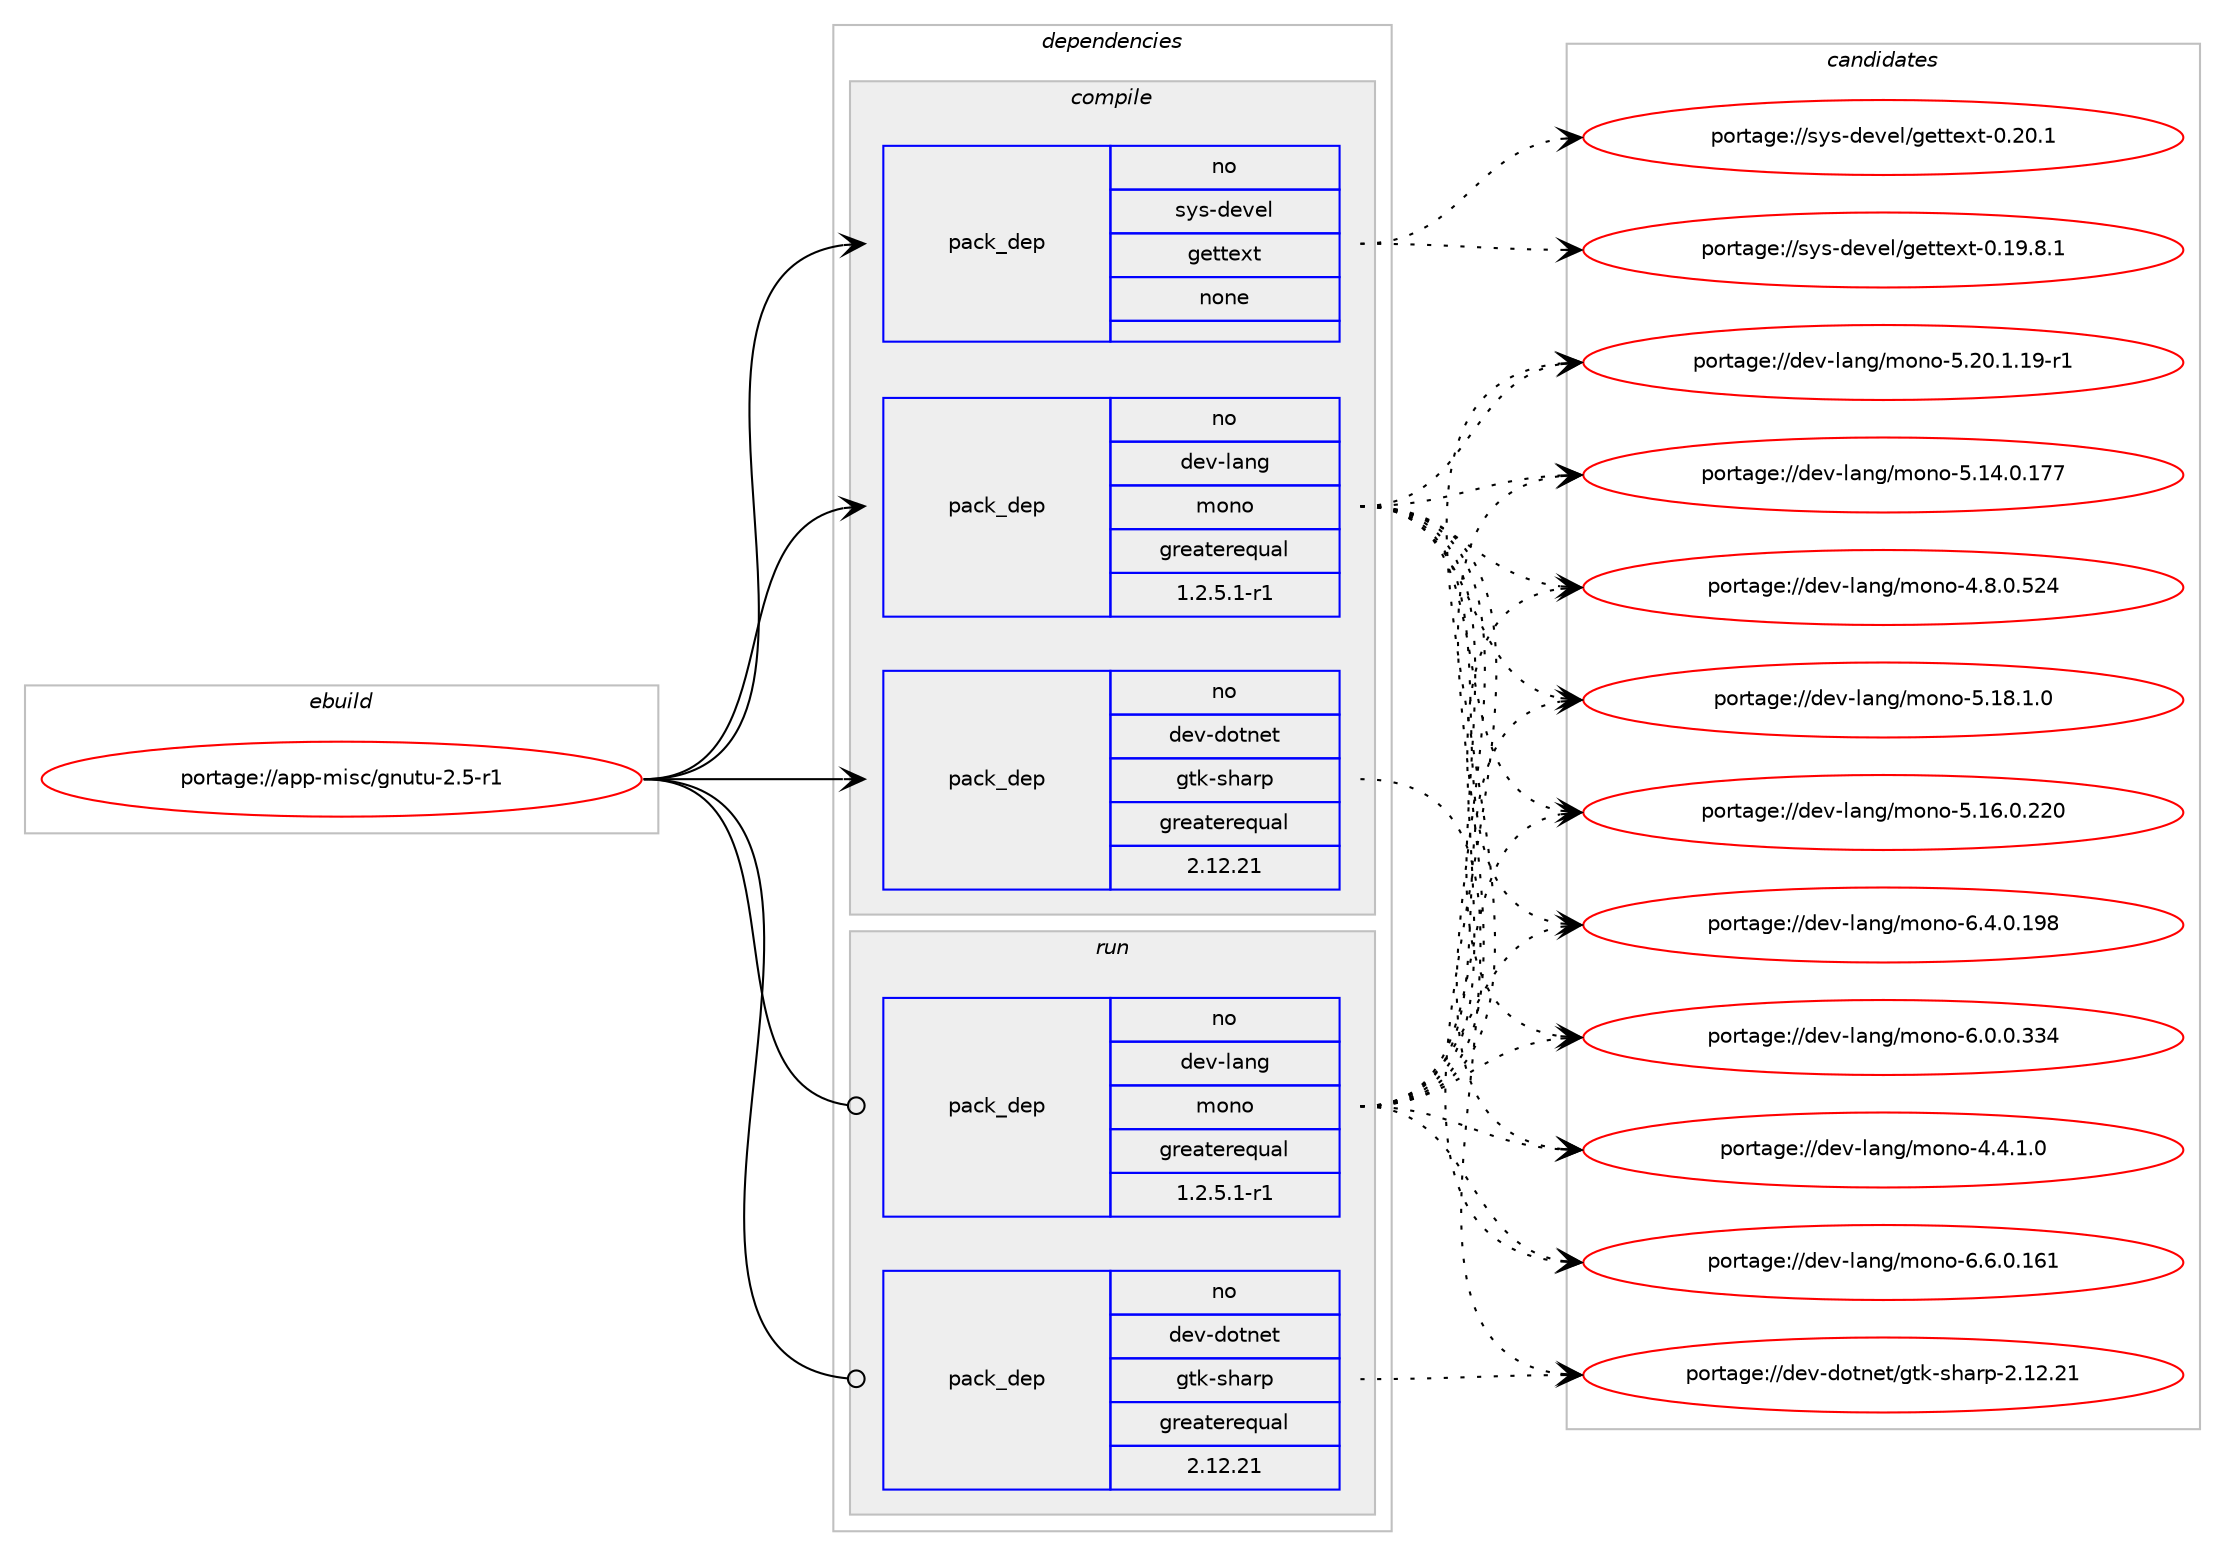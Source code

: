 digraph prolog {

# *************
# Graph options
# *************

newrank=true;
concentrate=true;
compound=true;
graph [rankdir=LR,fontname=Helvetica,fontsize=10,ranksep=1.5];#, ranksep=2.5, nodesep=0.2];
edge  [arrowhead=vee];
node  [fontname=Helvetica,fontsize=10];

# **********
# The ebuild
# **********

subgraph cluster_leftcol {
color=gray;
label=<<i>ebuild</i>>;
id [label="portage://app-misc/gnutu-2.5-r1", color=red, width=4, href="../app-misc/gnutu-2.5-r1.svg"];
}

# ****************
# The dependencies
# ****************

subgraph cluster_midcol {
color=gray;
label=<<i>dependencies</i>>;
subgraph cluster_compile {
fillcolor="#eeeeee";
style=filled;
label=<<i>compile</i>>;
subgraph pack460578 {
dependency612192 [label=<<TABLE BORDER="0" CELLBORDER="1" CELLSPACING="0" CELLPADDING="4" WIDTH="220"><TR><TD ROWSPAN="6" CELLPADDING="30">pack_dep</TD></TR><TR><TD WIDTH="110">no</TD></TR><TR><TD>dev-dotnet</TD></TR><TR><TD>gtk-sharp</TD></TR><TR><TD>greaterequal</TD></TR><TR><TD>2.12.21</TD></TR></TABLE>>, shape=none, color=blue];
}
id:e -> dependency612192:w [weight=20,style="solid",arrowhead="vee"];
subgraph pack460579 {
dependency612193 [label=<<TABLE BORDER="0" CELLBORDER="1" CELLSPACING="0" CELLPADDING="4" WIDTH="220"><TR><TD ROWSPAN="6" CELLPADDING="30">pack_dep</TD></TR><TR><TD WIDTH="110">no</TD></TR><TR><TD>dev-lang</TD></TR><TR><TD>mono</TD></TR><TR><TD>greaterequal</TD></TR><TR><TD>1.2.5.1-r1</TD></TR></TABLE>>, shape=none, color=blue];
}
id:e -> dependency612193:w [weight=20,style="solid",arrowhead="vee"];
subgraph pack460580 {
dependency612194 [label=<<TABLE BORDER="0" CELLBORDER="1" CELLSPACING="0" CELLPADDING="4" WIDTH="220"><TR><TD ROWSPAN="6" CELLPADDING="30">pack_dep</TD></TR><TR><TD WIDTH="110">no</TD></TR><TR><TD>sys-devel</TD></TR><TR><TD>gettext</TD></TR><TR><TD>none</TD></TR><TR><TD></TD></TR></TABLE>>, shape=none, color=blue];
}
id:e -> dependency612194:w [weight=20,style="solid",arrowhead="vee"];
}
subgraph cluster_compileandrun {
fillcolor="#eeeeee";
style=filled;
label=<<i>compile and run</i>>;
}
subgraph cluster_run {
fillcolor="#eeeeee";
style=filled;
label=<<i>run</i>>;
subgraph pack460581 {
dependency612195 [label=<<TABLE BORDER="0" CELLBORDER="1" CELLSPACING="0" CELLPADDING="4" WIDTH="220"><TR><TD ROWSPAN="6" CELLPADDING="30">pack_dep</TD></TR><TR><TD WIDTH="110">no</TD></TR><TR><TD>dev-dotnet</TD></TR><TR><TD>gtk-sharp</TD></TR><TR><TD>greaterequal</TD></TR><TR><TD>2.12.21</TD></TR></TABLE>>, shape=none, color=blue];
}
id:e -> dependency612195:w [weight=20,style="solid",arrowhead="odot"];
subgraph pack460582 {
dependency612196 [label=<<TABLE BORDER="0" CELLBORDER="1" CELLSPACING="0" CELLPADDING="4" WIDTH="220"><TR><TD ROWSPAN="6" CELLPADDING="30">pack_dep</TD></TR><TR><TD WIDTH="110">no</TD></TR><TR><TD>dev-lang</TD></TR><TR><TD>mono</TD></TR><TR><TD>greaterequal</TD></TR><TR><TD>1.2.5.1-r1</TD></TR></TABLE>>, shape=none, color=blue];
}
id:e -> dependency612196:w [weight=20,style="solid",arrowhead="odot"];
}
}

# **************
# The candidates
# **************

subgraph cluster_choices {
rank=same;
color=gray;
label=<<i>candidates</i>>;

subgraph choice460578 {
color=black;
nodesep=1;
choice100101118451001111161101011164710311610745115104971141124550464950465049 [label="portage://dev-dotnet/gtk-sharp-2.12.21", color=red, width=4,href="../dev-dotnet/gtk-sharp-2.12.21.svg"];
dependency612192:e -> choice100101118451001111161101011164710311610745115104971141124550464950465049:w [style=dotted,weight="100"];
}
subgraph choice460579 {
color=black;
nodesep=1;
choice10010111845108971101034710911111011145544654464846495449 [label="portage://dev-lang/mono-6.6.0.161", color=red, width=4,href="../dev-lang/mono-6.6.0.161.svg"];
choice10010111845108971101034710911111011145544652464846495756 [label="portage://dev-lang/mono-6.4.0.198", color=red, width=4,href="../dev-lang/mono-6.4.0.198.svg"];
choice10010111845108971101034710911111011145544648464846515152 [label="portage://dev-lang/mono-6.0.0.334", color=red, width=4,href="../dev-lang/mono-6.0.0.334.svg"];
choice100101118451089711010347109111110111455346504846494649574511449 [label="portage://dev-lang/mono-5.20.1.19-r1", color=red, width=4,href="../dev-lang/mono-5.20.1.19-r1.svg"];
choice100101118451089711010347109111110111455346495646494648 [label="portage://dev-lang/mono-5.18.1.0", color=red, width=4,href="../dev-lang/mono-5.18.1.0.svg"];
choice1001011184510897110103471091111101114553464954464846505048 [label="portage://dev-lang/mono-5.16.0.220", color=red, width=4,href="../dev-lang/mono-5.16.0.220.svg"];
choice1001011184510897110103471091111101114553464952464846495555 [label="portage://dev-lang/mono-5.14.0.177", color=red, width=4,href="../dev-lang/mono-5.14.0.177.svg"];
choice10010111845108971101034710911111011145524656464846535052 [label="portage://dev-lang/mono-4.8.0.524", color=red, width=4,href="../dev-lang/mono-4.8.0.524.svg"];
choice1001011184510897110103471091111101114552465246494648 [label="portage://dev-lang/mono-4.4.1.0", color=red, width=4,href="../dev-lang/mono-4.4.1.0.svg"];
dependency612193:e -> choice10010111845108971101034710911111011145544654464846495449:w [style=dotted,weight="100"];
dependency612193:e -> choice10010111845108971101034710911111011145544652464846495756:w [style=dotted,weight="100"];
dependency612193:e -> choice10010111845108971101034710911111011145544648464846515152:w [style=dotted,weight="100"];
dependency612193:e -> choice100101118451089711010347109111110111455346504846494649574511449:w [style=dotted,weight="100"];
dependency612193:e -> choice100101118451089711010347109111110111455346495646494648:w [style=dotted,weight="100"];
dependency612193:e -> choice1001011184510897110103471091111101114553464954464846505048:w [style=dotted,weight="100"];
dependency612193:e -> choice1001011184510897110103471091111101114553464952464846495555:w [style=dotted,weight="100"];
dependency612193:e -> choice10010111845108971101034710911111011145524656464846535052:w [style=dotted,weight="100"];
dependency612193:e -> choice1001011184510897110103471091111101114552465246494648:w [style=dotted,weight="100"];
}
subgraph choice460580 {
color=black;
nodesep=1;
choice115121115451001011181011084710310111611610112011645484650484649 [label="portage://sys-devel/gettext-0.20.1", color=red, width=4,href="../sys-devel/gettext-0.20.1.svg"];
choice1151211154510010111810110847103101116116101120116454846495746564649 [label="portage://sys-devel/gettext-0.19.8.1", color=red, width=4,href="../sys-devel/gettext-0.19.8.1.svg"];
dependency612194:e -> choice115121115451001011181011084710310111611610112011645484650484649:w [style=dotted,weight="100"];
dependency612194:e -> choice1151211154510010111810110847103101116116101120116454846495746564649:w [style=dotted,weight="100"];
}
subgraph choice460581 {
color=black;
nodesep=1;
choice100101118451001111161101011164710311610745115104971141124550464950465049 [label="portage://dev-dotnet/gtk-sharp-2.12.21", color=red, width=4,href="../dev-dotnet/gtk-sharp-2.12.21.svg"];
dependency612195:e -> choice100101118451001111161101011164710311610745115104971141124550464950465049:w [style=dotted,weight="100"];
}
subgraph choice460582 {
color=black;
nodesep=1;
choice10010111845108971101034710911111011145544654464846495449 [label="portage://dev-lang/mono-6.6.0.161", color=red, width=4,href="../dev-lang/mono-6.6.0.161.svg"];
choice10010111845108971101034710911111011145544652464846495756 [label="portage://dev-lang/mono-6.4.0.198", color=red, width=4,href="../dev-lang/mono-6.4.0.198.svg"];
choice10010111845108971101034710911111011145544648464846515152 [label="portage://dev-lang/mono-6.0.0.334", color=red, width=4,href="../dev-lang/mono-6.0.0.334.svg"];
choice100101118451089711010347109111110111455346504846494649574511449 [label="portage://dev-lang/mono-5.20.1.19-r1", color=red, width=4,href="../dev-lang/mono-5.20.1.19-r1.svg"];
choice100101118451089711010347109111110111455346495646494648 [label="portage://dev-lang/mono-5.18.1.0", color=red, width=4,href="../dev-lang/mono-5.18.1.0.svg"];
choice1001011184510897110103471091111101114553464954464846505048 [label="portage://dev-lang/mono-5.16.0.220", color=red, width=4,href="../dev-lang/mono-5.16.0.220.svg"];
choice1001011184510897110103471091111101114553464952464846495555 [label="portage://dev-lang/mono-5.14.0.177", color=red, width=4,href="../dev-lang/mono-5.14.0.177.svg"];
choice10010111845108971101034710911111011145524656464846535052 [label="portage://dev-lang/mono-4.8.0.524", color=red, width=4,href="../dev-lang/mono-4.8.0.524.svg"];
choice1001011184510897110103471091111101114552465246494648 [label="portage://dev-lang/mono-4.4.1.0", color=red, width=4,href="../dev-lang/mono-4.4.1.0.svg"];
dependency612196:e -> choice10010111845108971101034710911111011145544654464846495449:w [style=dotted,weight="100"];
dependency612196:e -> choice10010111845108971101034710911111011145544652464846495756:w [style=dotted,weight="100"];
dependency612196:e -> choice10010111845108971101034710911111011145544648464846515152:w [style=dotted,weight="100"];
dependency612196:e -> choice100101118451089711010347109111110111455346504846494649574511449:w [style=dotted,weight="100"];
dependency612196:e -> choice100101118451089711010347109111110111455346495646494648:w [style=dotted,weight="100"];
dependency612196:e -> choice1001011184510897110103471091111101114553464954464846505048:w [style=dotted,weight="100"];
dependency612196:e -> choice1001011184510897110103471091111101114553464952464846495555:w [style=dotted,weight="100"];
dependency612196:e -> choice10010111845108971101034710911111011145524656464846535052:w [style=dotted,weight="100"];
dependency612196:e -> choice1001011184510897110103471091111101114552465246494648:w [style=dotted,weight="100"];
}
}

}
